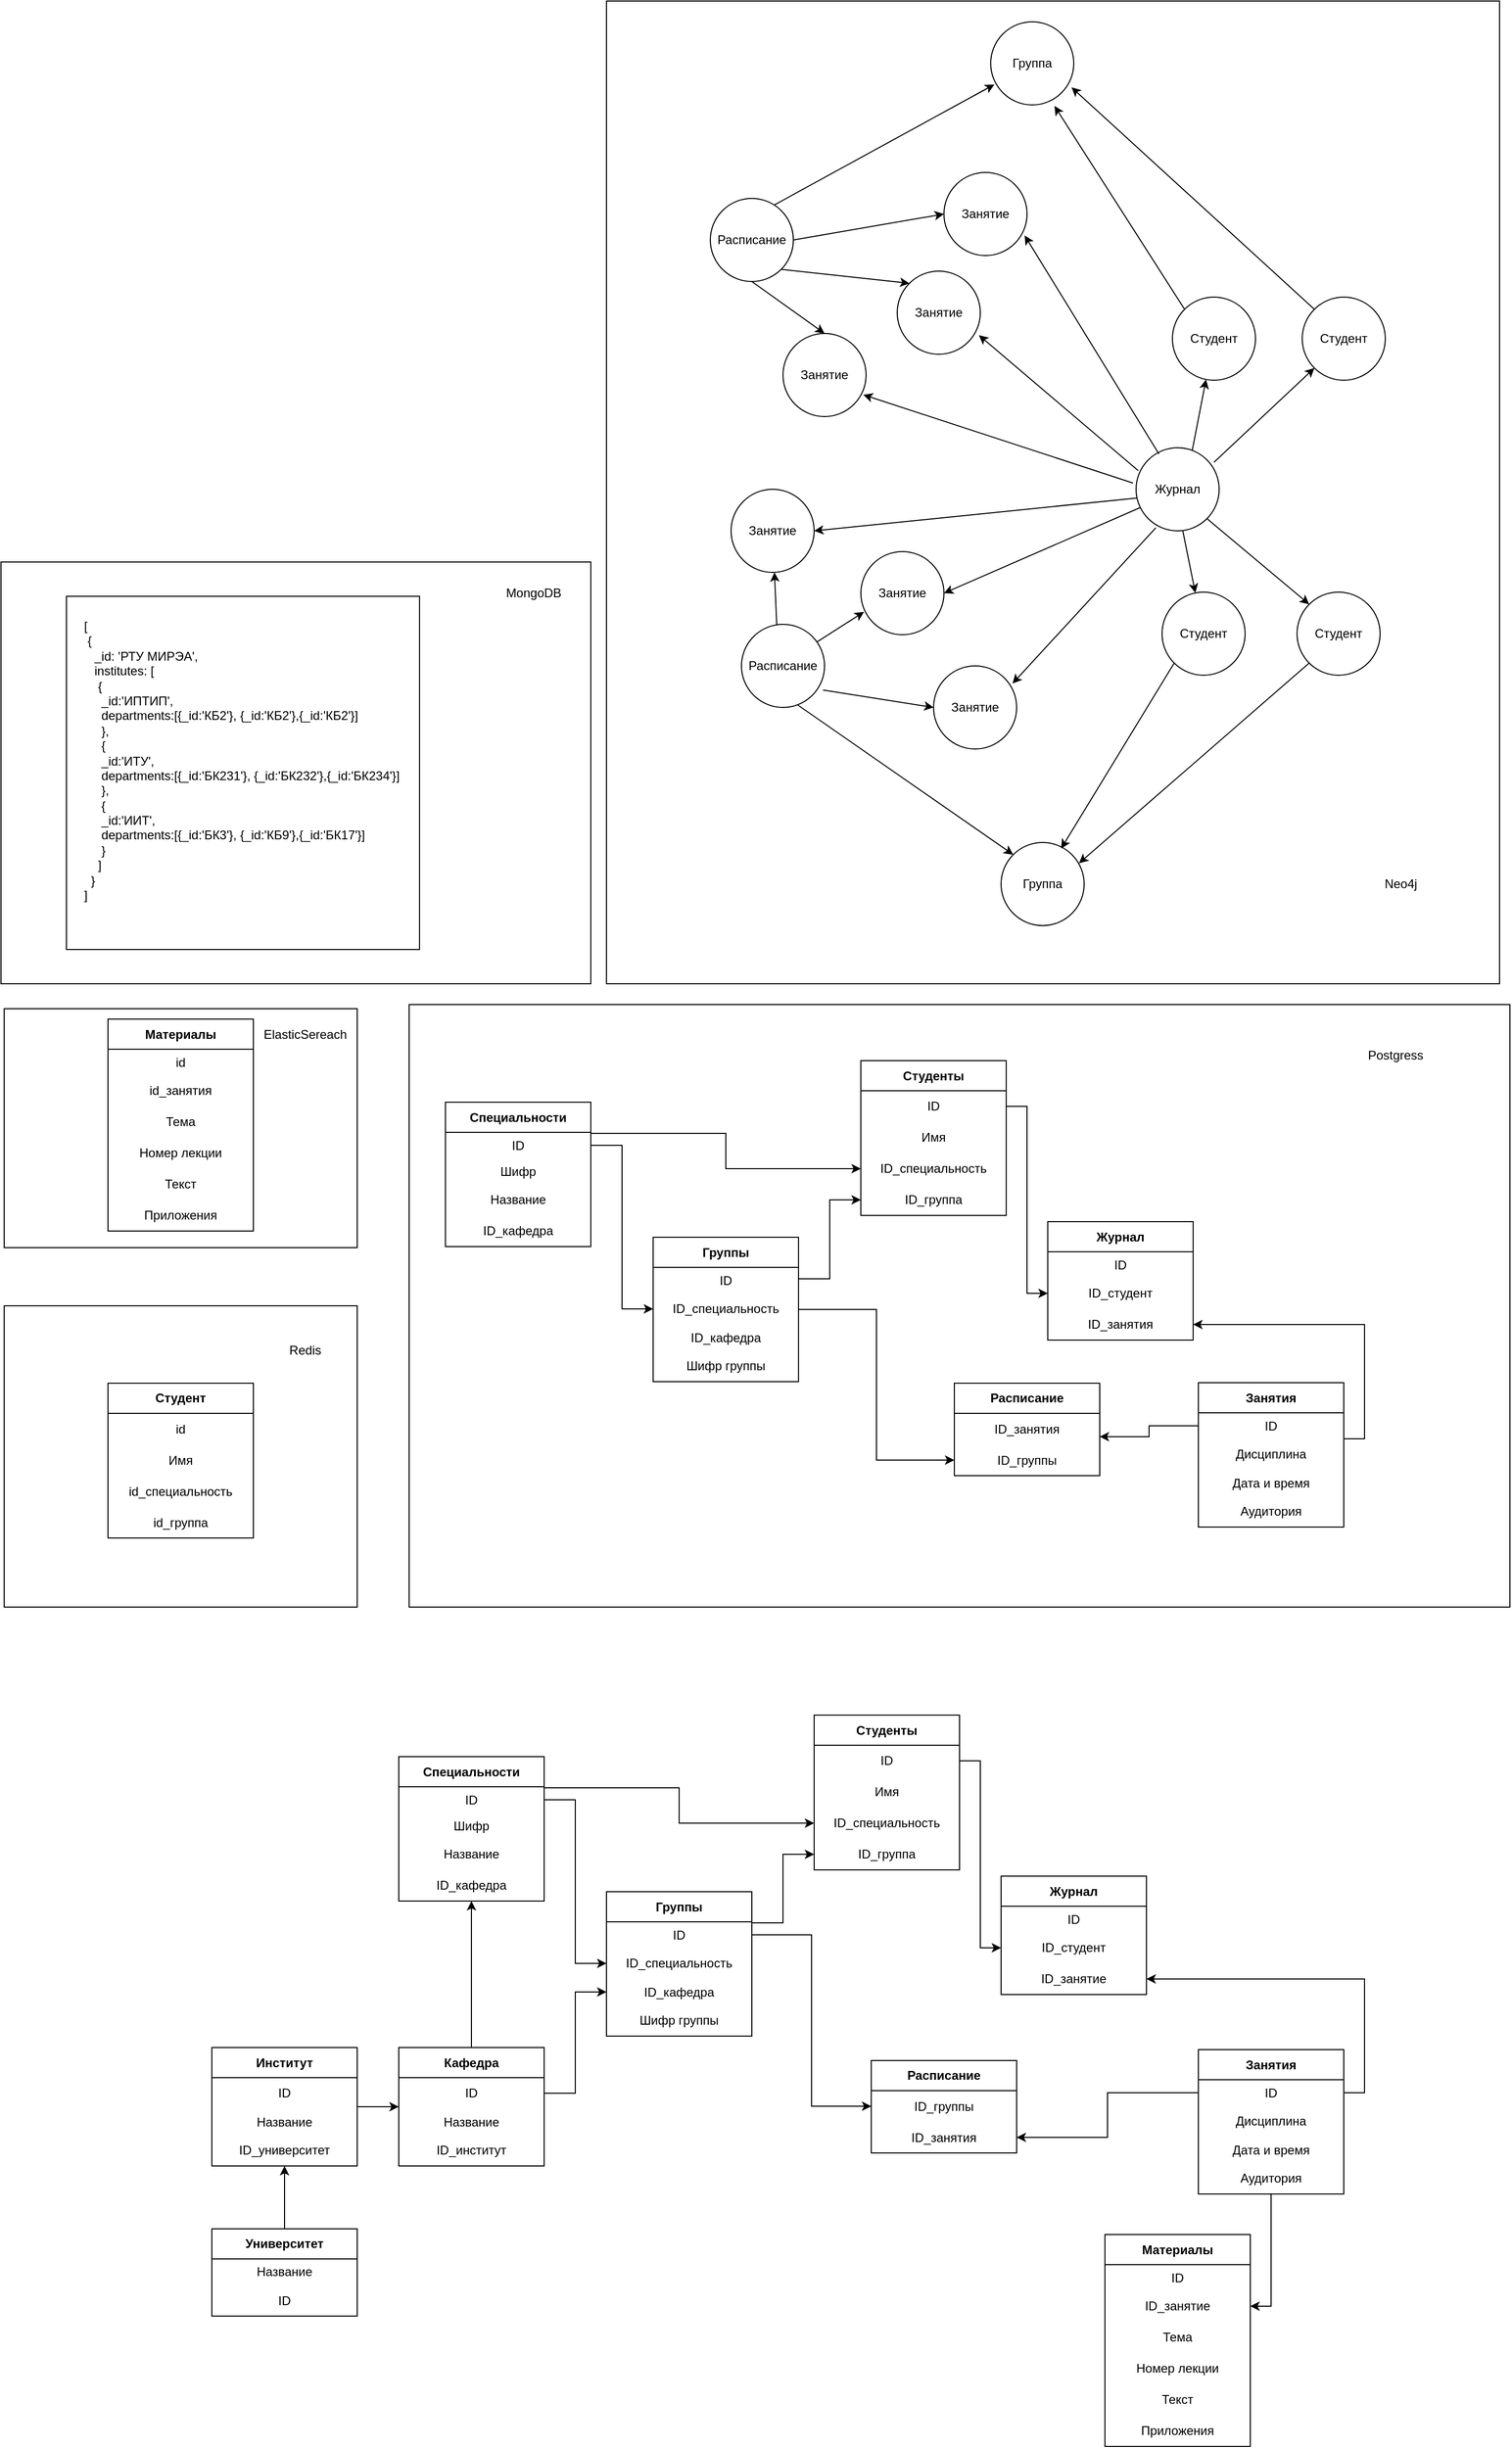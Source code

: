 <mxfile version="23.1.7" type="device">
  <diagram id="C5RBs43oDa-KdzZeNtuy" name="Page-1">
    <mxGraphModel dx="634" dy="2780" grid="1" gridSize="10" guides="1" tooltips="1" connect="1" arrows="1" fold="1" page="0" pageScale="1" pageWidth="827" pageHeight="1169" math="0" shadow="0">
      <root>
        <mxCell id="WIyWlLk6GJQsqaUBKTNV-0" />
        <mxCell id="WIyWlLk6GJQsqaUBKTNV-1" parent="WIyWlLk6GJQsqaUBKTNV-0" />
        <mxCell id="N0lPOKlpMPxewp0pPogF-0" value="Институт" style="swimlane;fontStyle=1;align=center;verticalAlign=middle;childLayout=stackLayout;horizontal=1;startSize=29;horizontalStack=0;resizeParent=1;resizeParentMax=0;resizeLast=0;collapsible=0;marginBottom=0;html=1;whiteSpace=wrap;" parent="WIyWlLk6GJQsqaUBKTNV-1" vertex="1">
          <mxGeometry x="1080" y="160" width="140" height="114" as="geometry" />
        </mxCell>
        <mxCell id="N0lPOKlpMPxewp0pPogF-47" value="ID" style="text;html=1;strokeColor=none;fillColor=none;align=center;verticalAlign=middle;whiteSpace=wrap;rounded=0;" parent="N0lPOKlpMPxewp0pPogF-0" vertex="1">
          <mxGeometry y="29" width="140" height="30" as="geometry" />
        </mxCell>
        <mxCell id="N0lPOKlpMPxewp0pPogF-1" value="Название" style="text;html=1;strokeColor=none;fillColor=none;align=center;verticalAlign=middle;spacingLeft=4;spacingRight=4;overflow=hidden;rotatable=0;points=[[0,0.5],[1,0.5]];portConstraint=eastwest;whiteSpace=wrap;" parent="N0lPOKlpMPxewp0pPogF-0" vertex="1">
          <mxGeometry y="59" width="140" height="25" as="geometry" />
        </mxCell>
        <mxCell id="N0lPOKlpMPxewp0pPogF-49" value="ID_университет" style="text;html=1;strokeColor=none;fillColor=none;align=center;verticalAlign=middle;whiteSpace=wrap;rounded=0;" parent="N0lPOKlpMPxewp0pPogF-0" vertex="1">
          <mxGeometry y="84" width="140" height="30" as="geometry" />
        </mxCell>
        <mxCell id="FIbkeypE_BmWrNzQZ78d-25" style="edgeStyle=orthogonalEdgeStyle;rounded=0;orthogonalLoop=1;jettySize=auto;html=1;entryX=0.5;entryY=1;entryDx=0;entryDy=0;" parent="WIyWlLk6GJQsqaUBKTNV-1" source="N0lPOKlpMPxewp0pPogF-3" target="N0lPOKlpMPxewp0pPogF-49" edge="1">
          <mxGeometry relative="1" as="geometry" />
        </mxCell>
        <mxCell id="N0lPOKlpMPxewp0pPogF-3" value="Университет" style="swimlane;fontStyle=1;align=center;verticalAlign=middle;childLayout=stackLayout;horizontal=1;startSize=29;horizontalStack=0;resizeParent=1;resizeParentMax=0;resizeLast=0;collapsible=0;marginBottom=0;html=1;whiteSpace=wrap;" parent="WIyWlLk6GJQsqaUBKTNV-1" vertex="1">
          <mxGeometry x="1080" y="334.5" width="140" height="84" as="geometry" />
        </mxCell>
        <mxCell id="N0lPOKlpMPxewp0pPogF-4" value="Название" style="text;html=1;strokeColor=none;fillColor=none;align=center;verticalAlign=middle;spacingLeft=4;spacingRight=4;overflow=hidden;rotatable=0;points=[[0,0.5],[1,0.5]];portConstraint=eastwest;whiteSpace=wrap;" parent="N0lPOKlpMPxewp0pPogF-3" vertex="1">
          <mxGeometry y="29" width="140" height="25" as="geometry" />
        </mxCell>
        <mxCell id="N0lPOKlpMPxewp0pPogF-46" value="ID" style="text;html=1;strokeColor=none;fillColor=none;align=center;verticalAlign=middle;whiteSpace=wrap;rounded=0;" parent="N0lPOKlpMPxewp0pPogF-3" vertex="1">
          <mxGeometry y="54" width="140" height="30" as="geometry" />
        </mxCell>
        <mxCell id="FIbkeypE_BmWrNzQZ78d-58" style="edgeStyle=orthogonalEdgeStyle;rounded=0;orthogonalLoop=1;jettySize=auto;html=1;entryX=0.5;entryY=1;entryDx=0;entryDy=0;" parent="WIyWlLk6GJQsqaUBKTNV-1" source="N0lPOKlpMPxewp0pPogF-6" target="FIbkeypE_BmWrNzQZ78d-57" edge="1">
          <mxGeometry relative="1" as="geometry" />
        </mxCell>
        <mxCell id="N0lPOKlpMPxewp0pPogF-6" value="Кафедра" style="swimlane;fontStyle=1;align=center;verticalAlign=middle;childLayout=stackLayout;horizontal=1;startSize=29;horizontalStack=0;resizeParent=1;resizeParentMax=0;resizeLast=0;collapsible=0;marginBottom=0;html=1;whiteSpace=wrap;" parent="WIyWlLk6GJQsqaUBKTNV-1" vertex="1">
          <mxGeometry x="1260" y="160" width="140" height="114" as="geometry" />
        </mxCell>
        <mxCell id="N0lPOKlpMPxewp0pPogF-48" value="ID" style="text;html=1;strokeColor=none;fillColor=none;align=center;verticalAlign=middle;whiteSpace=wrap;rounded=0;" parent="N0lPOKlpMPxewp0pPogF-6" vertex="1">
          <mxGeometry y="29" width="140" height="30" as="geometry" />
        </mxCell>
        <mxCell id="N0lPOKlpMPxewp0pPogF-7" value="Название" style="text;html=1;strokeColor=none;fillColor=none;align=center;verticalAlign=middle;spacingLeft=4;spacingRight=4;overflow=hidden;rotatable=0;points=[[0,0.5],[1,0.5]];portConstraint=eastwest;whiteSpace=wrap;" parent="N0lPOKlpMPxewp0pPogF-6" vertex="1">
          <mxGeometry y="59" width="140" height="25" as="geometry" />
        </mxCell>
        <mxCell id="N0lPOKlpMPxewp0pPogF-30" value="ID_институт" style="text;html=1;strokeColor=none;fillColor=none;align=center;verticalAlign=middle;whiteSpace=wrap;rounded=0;" parent="N0lPOKlpMPxewp0pPogF-6" vertex="1">
          <mxGeometry y="84" width="140" height="30" as="geometry" />
        </mxCell>
        <mxCell id="N0lPOKlpMPxewp0pPogF-9" style="edgeStyle=orthogonalEdgeStyle;rounded=0;orthogonalLoop=1;jettySize=auto;html=1;exitX=1;exitY=0.5;exitDx=0;exitDy=0;entryX=0;entryY=0.5;entryDx=0;entryDy=0;" parent="WIyWlLk6GJQsqaUBKTNV-1" source="N0lPOKlpMPxewp0pPogF-0" target="N0lPOKlpMPxewp0pPogF-6" edge="1">
          <mxGeometry relative="1" as="geometry" />
        </mxCell>
        <mxCell id="N0lPOKlpMPxewp0pPogF-25" value="Материалы" style="swimlane;fontStyle=1;align=center;verticalAlign=middle;childLayout=stackLayout;horizontal=1;startSize=29;horizontalStack=0;resizeParent=1;resizeParentMax=0;resizeLast=0;collapsible=0;marginBottom=0;html=1;whiteSpace=wrap;" parent="WIyWlLk6GJQsqaUBKTNV-1" vertex="1">
          <mxGeometry x="1940" y="340" width="140" height="204" as="geometry" />
        </mxCell>
        <mxCell id="N0lPOKlpMPxewp0pPogF-26" value="ID" style="text;html=1;strokeColor=none;fillColor=none;align=center;verticalAlign=middle;spacingLeft=4;spacingRight=4;overflow=hidden;rotatable=0;points=[[0,0.5],[1,0.5]];portConstraint=eastwest;whiteSpace=wrap;" parent="N0lPOKlpMPxewp0pPogF-25" vertex="1">
          <mxGeometry y="29" width="140" height="25" as="geometry" />
        </mxCell>
        <mxCell id="1KZHBV3POomL54pO-DTI-0" value="ID_занятие" style="text;html=1;align=center;verticalAlign=middle;whiteSpace=wrap;rounded=0;" parent="N0lPOKlpMPxewp0pPogF-25" vertex="1">
          <mxGeometry y="54" width="140" height="30" as="geometry" />
        </mxCell>
        <mxCell id="_mIZPvosK25QvlJeRg19-10" value="Тема" style="text;html=1;strokeColor=none;fillColor=none;align=center;verticalAlign=middle;whiteSpace=wrap;rounded=0;" parent="N0lPOKlpMPxewp0pPogF-25" vertex="1">
          <mxGeometry y="84" width="140" height="30" as="geometry" />
        </mxCell>
        <mxCell id="_mIZPvosK25QvlJeRg19-0" value="Номер лекции" style="text;html=1;strokeColor=none;fillColor=none;align=center;verticalAlign=middle;whiteSpace=wrap;rounded=0;" parent="N0lPOKlpMPxewp0pPogF-25" vertex="1">
          <mxGeometry y="114" width="140" height="30" as="geometry" />
        </mxCell>
        <mxCell id="N0lPOKlpMPxewp0pPogF-41" value="Текст" style="text;html=1;strokeColor=none;fillColor=none;align=center;verticalAlign=middle;whiteSpace=wrap;rounded=0;" parent="N0lPOKlpMPxewp0pPogF-25" vertex="1">
          <mxGeometry y="144" width="140" height="30" as="geometry" />
        </mxCell>
        <mxCell id="_mIZPvosK25QvlJeRg19-3" value="Приложения" style="text;html=1;strokeColor=none;fillColor=none;align=center;verticalAlign=middle;whiteSpace=wrap;rounded=0;" parent="N0lPOKlpMPxewp0pPogF-25" vertex="1">
          <mxGeometry y="174" width="140" height="30" as="geometry" />
        </mxCell>
        <mxCell id="N0lPOKlpMPxewp0pPogF-32" value="Студенты" style="swimlane;fontStyle=1;align=center;verticalAlign=middle;childLayout=stackLayout;horizontal=1;startSize=29;horizontalStack=0;resizeParent=1;resizeParentMax=0;resizeLast=0;collapsible=0;marginBottom=0;html=1;whiteSpace=wrap;" parent="WIyWlLk6GJQsqaUBKTNV-1" vertex="1">
          <mxGeometry x="1660" y="-160" width="140" height="149" as="geometry" />
        </mxCell>
        <mxCell id="N0lPOKlpMPxewp0pPogF-50" value="ID" style="text;html=1;strokeColor=none;fillColor=none;align=center;verticalAlign=middle;whiteSpace=wrap;rounded=0;" parent="N0lPOKlpMPxewp0pPogF-32" vertex="1">
          <mxGeometry y="29" width="140" height="30" as="geometry" />
        </mxCell>
        <mxCell id="N0lPOKlpMPxewp0pPogF-35" value="Имя" style="text;html=1;strokeColor=none;fillColor=none;align=center;verticalAlign=middle;whiteSpace=wrap;rounded=0;" parent="N0lPOKlpMPxewp0pPogF-32" vertex="1">
          <mxGeometry y="59" width="140" height="30" as="geometry" />
        </mxCell>
        <mxCell id="N0lPOKlpMPxewp0pPogF-36" value="ID_специальность" style="text;html=1;strokeColor=none;fillColor=none;align=center;verticalAlign=middle;whiteSpace=wrap;rounded=0;" parent="N0lPOKlpMPxewp0pPogF-32" vertex="1">
          <mxGeometry y="89" width="140" height="30" as="geometry" />
        </mxCell>
        <mxCell id="N0lPOKlpMPxewp0pPogF-37" value="ID_группа" style="text;html=1;strokeColor=none;fillColor=none;align=center;verticalAlign=middle;whiteSpace=wrap;rounded=0;" parent="N0lPOKlpMPxewp0pPogF-32" vertex="1">
          <mxGeometry y="119" width="140" height="30" as="geometry" />
        </mxCell>
        <mxCell id="N0lPOKlpMPxewp0pPogF-55" value="Группы" style="swimlane;fontStyle=1;align=center;verticalAlign=middle;childLayout=stackLayout;horizontal=1;startSize=29;horizontalStack=0;resizeParent=1;resizeParentMax=0;resizeLast=0;collapsible=0;marginBottom=0;html=1;whiteSpace=wrap;" parent="WIyWlLk6GJQsqaUBKTNV-1" vertex="1">
          <mxGeometry x="1460" y="10" width="140" height="139" as="geometry" />
        </mxCell>
        <mxCell id="N0lPOKlpMPxewp0pPogF-56" value="ID" style="text;html=1;strokeColor=none;fillColor=none;align=center;verticalAlign=middle;spacingLeft=4;spacingRight=4;overflow=hidden;rotatable=0;points=[[0,0.5],[1,0.5]];portConstraint=eastwest;whiteSpace=wrap;" parent="N0lPOKlpMPxewp0pPogF-55" vertex="1">
          <mxGeometry y="29" width="140" height="25" as="geometry" />
        </mxCell>
        <mxCell id="_mIZPvosK25QvlJeRg19-15" value="ID_специальность" style="text;html=1;strokeColor=none;fillColor=none;align=center;verticalAlign=middle;whiteSpace=wrap;rounded=0;" parent="N0lPOKlpMPxewp0pPogF-55" vertex="1">
          <mxGeometry y="54" width="140" height="30" as="geometry" />
        </mxCell>
        <mxCell id="N0lPOKlpMPxewp0pPogF-57" value="ID_кафедра" style="text;html=1;strokeColor=none;fillColor=none;align=center;verticalAlign=middle;spacingLeft=4;spacingRight=4;overflow=hidden;rotatable=0;points=[[0,0.5],[1,0.5]];portConstraint=eastwest;whiteSpace=wrap;" parent="N0lPOKlpMPxewp0pPogF-55" vertex="1">
          <mxGeometry y="84" width="140" height="25" as="geometry" />
        </mxCell>
        <mxCell id="FIbkeypE_BmWrNzQZ78d-55" value="Шифр группы" style="text;html=1;align=center;verticalAlign=middle;whiteSpace=wrap;rounded=0;" parent="N0lPOKlpMPxewp0pPogF-55" vertex="1">
          <mxGeometry y="109" width="140" height="30" as="geometry" />
        </mxCell>
        <mxCell id="lA8URF2ROhY4vFRgYnwz-2" style="edgeStyle=orthogonalEdgeStyle;rounded=0;orthogonalLoop=1;jettySize=auto;html=1;entryX=1;entryY=0.5;entryDx=0;entryDy=0;" parent="WIyWlLk6GJQsqaUBKTNV-1" source="gTI0Y-5gW6q8W0T5tZpp-4" target="1KZHBV3POomL54pO-DTI-0" edge="1">
          <mxGeometry relative="1" as="geometry" />
        </mxCell>
        <mxCell id="gTI0Y-5gW6q8W0T5tZpp-4" value="Занятия" style="swimlane;fontStyle=1;align=center;verticalAlign=middle;childLayout=stackLayout;horizontal=1;startSize=29;horizontalStack=0;resizeParent=1;resizeParentMax=0;resizeLast=0;collapsible=0;marginBottom=0;html=1;whiteSpace=wrap;" parent="WIyWlLk6GJQsqaUBKTNV-1" vertex="1">
          <mxGeometry x="2030" y="162" width="140" height="139" as="geometry" />
        </mxCell>
        <mxCell id="gTI0Y-5gW6q8W0T5tZpp-5" value="ID" style="text;html=1;strokeColor=none;fillColor=none;align=center;verticalAlign=middle;spacingLeft=4;spacingRight=4;overflow=hidden;rotatable=0;points=[[0,0.5],[1,0.5]];portConstraint=eastwest;whiteSpace=wrap;" parent="gTI0Y-5gW6q8W0T5tZpp-4" vertex="1">
          <mxGeometry y="29" width="140" height="25" as="geometry" />
        </mxCell>
        <mxCell id="gTI0Y-5gW6q8W0T5tZpp-7" value="Дисциплина" style="text;html=1;strokeColor=none;fillColor=none;align=center;verticalAlign=middle;whiteSpace=wrap;rounded=0;" parent="gTI0Y-5gW6q8W0T5tZpp-4" vertex="1">
          <mxGeometry y="54" width="140" height="30" as="geometry" />
        </mxCell>
        <mxCell id="gTI0Y-5gW6q8W0T5tZpp-6" value="Дата и время" style="text;html=1;strokeColor=none;fillColor=none;align=center;verticalAlign=middle;spacingLeft=4;spacingRight=4;overflow=hidden;rotatable=0;points=[[0,0.5],[1,0.5]];portConstraint=eastwest;whiteSpace=wrap;" parent="gTI0Y-5gW6q8W0T5tZpp-4" vertex="1">
          <mxGeometry y="84" width="140" height="25" as="geometry" />
        </mxCell>
        <mxCell id="syLeM51H6XnJpBreeTkM-0" value="Аудитория" style="text;html=1;align=center;verticalAlign=middle;whiteSpace=wrap;rounded=0;" vertex="1" parent="gTI0Y-5gW6q8W0T5tZpp-4">
          <mxGeometry y="109" width="140" height="30" as="geometry" />
        </mxCell>
        <mxCell id="_mIZPvosK25QvlJeRg19-7" value="Специальности" style="swimlane;fontStyle=1;align=center;verticalAlign=middle;childLayout=stackLayout;horizontal=1;startSize=29;horizontalStack=0;resizeParent=1;resizeParentMax=0;resizeLast=0;collapsible=0;marginBottom=0;html=1;whiteSpace=wrap;" parent="WIyWlLk6GJQsqaUBKTNV-1" vertex="1">
          <mxGeometry x="1260" y="-120" width="140" height="139" as="geometry" />
        </mxCell>
        <mxCell id="_mIZPvosK25QvlJeRg19-8" value="ID" style="text;html=1;strokeColor=none;fillColor=none;align=center;verticalAlign=middle;spacingLeft=4;spacingRight=4;overflow=hidden;rotatable=0;points=[[0,0.5],[1,0.5]];portConstraint=eastwest;whiteSpace=wrap;" parent="_mIZPvosK25QvlJeRg19-7" vertex="1">
          <mxGeometry y="29" width="140" height="25" as="geometry" />
        </mxCell>
        <mxCell id="_mIZPvosK25QvlJeRg19-9" value="Шифр" style="text;html=1;strokeColor=none;fillColor=none;align=center;verticalAlign=middle;spacingLeft=4;spacingRight=4;overflow=hidden;rotatable=0;points=[[0,0.5],[1,0.5]];portConstraint=eastwest;whiteSpace=wrap;" parent="_mIZPvosK25QvlJeRg19-7" vertex="1">
          <mxGeometry y="54" width="140" height="25" as="geometry" />
        </mxCell>
        <mxCell id="_mIZPvosK25QvlJeRg19-14" value="Название" style="text;html=1;strokeColor=none;fillColor=none;align=center;verticalAlign=middle;whiteSpace=wrap;rounded=0;" parent="_mIZPvosK25QvlJeRg19-7" vertex="1">
          <mxGeometry y="79" width="140" height="30" as="geometry" />
        </mxCell>
        <mxCell id="FIbkeypE_BmWrNzQZ78d-57" value="ID_кафедра" style="text;html=1;align=center;verticalAlign=middle;whiteSpace=wrap;rounded=0;" parent="_mIZPvosK25QvlJeRg19-7" vertex="1">
          <mxGeometry y="109" width="140" height="30" as="geometry" />
        </mxCell>
        <mxCell id="sZsIi0Mb-wE8f7r-bPMJ-12" value="" style="rounded=0;whiteSpace=wrap;html=1;" parent="WIyWlLk6GJQsqaUBKTNV-1" vertex="1">
          <mxGeometry x="880" y="-554" width="340" height="290" as="geometry" />
        </mxCell>
        <mxCell id="sZsIi0Mb-wE8f7r-bPMJ-13" value="Redis" style="text;html=1;strokeColor=none;fillColor=none;align=center;verticalAlign=middle;whiteSpace=wrap;rounded=0;" parent="WIyWlLk6GJQsqaUBKTNV-1" vertex="1">
          <mxGeometry x="1140" y="-526" width="60" height="30" as="geometry" />
        </mxCell>
        <mxCell id="sZsIi0Mb-wE8f7r-bPMJ-14" value="" style="rounded=0;whiteSpace=wrap;html=1;" parent="WIyWlLk6GJQsqaUBKTNV-1" vertex="1">
          <mxGeometry x="1270" y="-844" width="1060" height="580" as="geometry" />
        </mxCell>
        <mxCell id="sZsIi0Mb-wE8f7r-bPMJ-15" value="" style="rounded=0;whiteSpace=wrap;html=1;" parent="WIyWlLk6GJQsqaUBKTNV-1" vertex="1">
          <mxGeometry x="880" y="-840" width="340" height="230" as="geometry" />
        </mxCell>
        <mxCell id="sZsIi0Mb-wE8f7r-bPMJ-16" value="ElasticSereach" style="text;html=1;strokeColor=none;fillColor=none;align=center;verticalAlign=middle;whiteSpace=wrap;rounded=0;" parent="WIyWlLk6GJQsqaUBKTNV-1" vertex="1">
          <mxGeometry x="1140" y="-830" width="60" height="30" as="geometry" />
        </mxCell>
        <mxCell id="sZsIi0Mb-wE8f7r-bPMJ-17" value="" style="rounded=0;whiteSpace=wrap;html=1;" parent="WIyWlLk6GJQsqaUBKTNV-1" vertex="1">
          <mxGeometry x="1460" y="-1810" width="860" height="946" as="geometry" />
        </mxCell>
        <mxCell id="sZsIi0Mb-wE8f7r-bPMJ-18" value="" style="rounded=0;whiteSpace=wrap;html=1;" parent="WIyWlLk6GJQsqaUBKTNV-1" vertex="1">
          <mxGeometry x="876.95" y="-1270" width="568" height="406" as="geometry" />
        </mxCell>
        <mxCell id="sZsIi0Mb-wE8f7r-bPMJ-19" value="MongoDB" style="text;html=1;strokeColor=none;fillColor=none;align=center;verticalAlign=middle;whiteSpace=wrap;rounded=0;" parent="WIyWlLk6GJQsqaUBKTNV-1" vertex="1">
          <mxGeometry x="1360" y="-1255" width="60" height="30" as="geometry" />
        </mxCell>
        <mxCell id="sZsIi0Mb-wE8f7r-bPMJ-23" value="Postgress" style="text;html=1;strokeColor=none;fillColor=none;align=center;verticalAlign=middle;whiteSpace=wrap;rounded=0;" parent="WIyWlLk6GJQsqaUBKTNV-1" vertex="1">
          <mxGeometry x="2190" y="-810" width="60" height="30" as="geometry" />
        </mxCell>
        <mxCell id="sZsIi0Mb-wE8f7r-bPMJ-24" value="Neo4j" style="text;html=1;strokeColor=none;fillColor=none;align=center;verticalAlign=middle;whiteSpace=wrap;rounded=0;" parent="WIyWlLk6GJQsqaUBKTNV-1" vertex="1">
          <mxGeometry x="2195" y="-975" width="60" height="30" as="geometry" />
        </mxCell>
        <mxCell id="FIbkeypE_BmWrNzQZ78d-20" style="edgeStyle=orthogonalEdgeStyle;rounded=0;orthogonalLoop=1;jettySize=auto;html=1;entryX=1;entryY=0.5;entryDx=0;entryDy=0;" parent="WIyWlLk6GJQsqaUBKTNV-1" source="gTI0Y-5gW6q8W0T5tZpp-5" target="lA8URF2ROhY4vFRgYnwz-11" edge="1">
          <mxGeometry relative="1" as="geometry">
            <mxPoint x="1980" y="243.5" as="targetPoint" />
          </mxGeometry>
        </mxCell>
        <mxCell id="FIbkeypE_BmWrNzQZ78d-21" style="edgeStyle=orthogonalEdgeStyle;rounded=0;orthogonalLoop=1;jettySize=auto;html=1;entryX=0;entryY=0.5;entryDx=0;entryDy=0;" parent="WIyWlLk6GJQsqaUBKTNV-1" source="N0lPOKlpMPxewp0pPogF-56" target="lA8URF2ROhY4vFRgYnwz-10" edge="1">
          <mxGeometry relative="1" as="geometry">
            <mxPoint x="1660" y="236" as="targetPoint" />
          </mxGeometry>
        </mxCell>
        <mxCell id="FIbkeypE_BmWrNzQZ78d-22" style="edgeStyle=orthogonalEdgeStyle;rounded=0;orthogonalLoop=1;jettySize=auto;html=1;entryX=0;entryY=0.5;entryDx=0;entryDy=0;" parent="WIyWlLk6GJQsqaUBKTNV-1" source="_mIZPvosK25QvlJeRg19-8" target="_mIZPvosK25QvlJeRg19-15" edge="1">
          <mxGeometry relative="1" as="geometry" />
        </mxCell>
        <mxCell id="FIbkeypE_BmWrNzQZ78d-35" style="edgeStyle=orthogonalEdgeStyle;rounded=0;orthogonalLoop=1;jettySize=auto;html=1;entryX=0;entryY=0.5;entryDx=0;entryDy=0;" parent="WIyWlLk6GJQsqaUBKTNV-1" source="N0lPOKlpMPxewp0pPogF-48" target="N0lPOKlpMPxewp0pPogF-57" edge="1">
          <mxGeometry relative="1" as="geometry">
            <Array as="points">
              <mxPoint x="1430" y="204" />
              <mxPoint x="1430" y="106" />
            </Array>
          </mxGeometry>
        </mxCell>
        <mxCell id="FIbkeypE_BmWrNzQZ78d-41" style="edgeStyle=orthogonalEdgeStyle;rounded=0;orthogonalLoop=1;jettySize=auto;html=1;entryX=0;entryY=0.5;entryDx=0;entryDy=0;" parent="WIyWlLk6GJQsqaUBKTNV-1" source="N0lPOKlpMPxewp0pPogF-56" target="N0lPOKlpMPxewp0pPogF-37" edge="1">
          <mxGeometry relative="1" as="geometry">
            <Array as="points">
              <mxPoint x="1630" y="40" />
              <mxPoint x="1630" y="-26" />
            </Array>
          </mxGeometry>
        </mxCell>
        <mxCell id="FIbkeypE_BmWrNzQZ78d-43" value="Журнал" style="swimlane;fontStyle=1;align=center;verticalAlign=middle;childLayout=stackLayout;horizontal=1;startSize=29;horizontalStack=0;resizeParent=1;resizeParentMax=0;resizeLast=0;collapsible=0;marginBottom=0;html=1;whiteSpace=wrap;" parent="WIyWlLk6GJQsqaUBKTNV-1" vertex="1">
          <mxGeometry x="1840" y="-5" width="140" height="114" as="geometry" />
        </mxCell>
        <mxCell id="FIbkeypE_BmWrNzQZ78d-44" value="ID" style="text;html=1;strokeColor=none;fillColor=none;align=center;verticalAlign=middle;spacingLeft=4;spacingRight=4;overflow=hidden;rotatable=0;points=[[0,0.5],[1,0.5]];portConstraint=eastwest;whiteSpace=wrap;" parent="FIbkeypE_BmWrNzQZ78d-43" vertex="1">
          <mxGeometry y="29" width="140" height="25" as="geometry" />
        </mxCell>
        <mxCell id="FIbkeypE_BmWrNzQZ78d-46" value="ID_студент" style="text;html=1;strokeColor=none;fillColor=none;align=center;verticalAlign=middle;whiteSpace=wrap;rounded=0;" parent="FIbkeypE_BmWrNzQZ78d-43" vertex="1">
          <mxGeometry y="54" width="140" height="30" as="geometry" />
        </mxCell>
        <mxCell id="FIbkeypE_BmWrNzQZ78d-47" value="ID_занятие" style="text;html=1;align=center;verticalAlign=middle;whiteSpace=wrap;rounded=0;" parent="FIbkeypE_BmWrNzQZ78d-43" vertex="1">
          <mxGeometry y="84" width="140" height="30" as="geometry" />
        </mxCell>
        <mxCell id="FIbkeypE_BmWrNzQZ78d-48" style="edgeStyle=orthogonalEdgeStyle;rounded=0;orthogonalLoop=1;jettySize=auto;html=1;entryX=1;entryY=0.5;entryDx=0;entryDy=0;" parent="WIyWlLk6GJQsqaUBKTNV-1" source="gTI0Y-5gW6q8W0T5tZpp-5" target="FIbkeypE_BmWrNzQZ78d-47" edge="1">
          <mxGeometry relative="1" as="geometry">
            <Array as="points">
              <mxPoint x="2190" y="204" />
              <mxPoint x="2190" y="94" />
            </Array>
          </mxGeometry>
        </mxCell>
        <mxCell id="FIbkeypE_BmWrNzQZ78d-50" style="edgeStyle=orthogonalEdgeStyle;rounded=0;orthogonalLoop=1;jettySize=auto;html=1;entryX=0;entryY=0.5;entryDx=0;entryDy=0;" parent="WIyWlLk6GJQsqaUBKTNV-1" source="N0lPOKlpMPxewp0pPogF-50" target="FIbkeypE_BmWrNzQZ78d-46" edge="1">
          <mxGeometry relative="1" as="geometry" />
        </mxCell>
        <mxCell id="FIbkeypE_BmWrNzQZ78d-56" style="edgeStyle=orthogonalEdgeStyle;rounded=0;orthogonalLoop=1;jettySize=auto;html=1;" parent="WIyWlLk6GJQsqaUBKTNV-1" source="_mIZPvosK25QvlJeRg19-8" target="N0lPOKlpMPxewp0pPogF-36" edge="1">
          <mxGeometry relative="1" as="geometry">
            <Array as="points">
              <mxPoint x="1530" y="-90" />
              <mxPoint x="1530" y="-56" />
            </Array>
          </mxGeometry>
        </mxCell>
        <mxCell id="b8-rKqIpNwixIN8DyFi--2" value="" style="ellipse;whiteSpace=wrap;html=1;aspect=fixed;" parent="WIyWlLk6GJQsqaUBKTNV-1" vertex="1">
          <mxGeometry x="2130" y="-1525" width="80" height="80" as="geometry" />
        </mxCell>
        <mxCell id="b8-rKqIpNwixIN8DyFi--3" value="Студент" style="text;html=1;align=center;verticalAlign=middle;whiteSpace=wrap;rounded=0;" parent="WIyWlLk6GJQsqaUBKTNV-1" vertex="1">
          <mxGeometry x="2140" y="-1500" width="60" height="30" as="geometry" />
        </mxCell>
        <mxCell id="b8-rKqIpNwixIN8DyFi--47" style="rounded=0;orthogonalLoop=1;jettySize=auto;html=1;exitX=0;exitY=0.75;exitDx=0;exitDy=0;entryX=1;entryY=0.5;entryDx=0;entryDy=0;" parent="WIyWlLk6GJQsqaUBKTNV-1" source="b8-rKqIpNwixIN8DyFi--10" target="b8-rKqIpNwixIN8DyFi--38" edge="1">
          <mxGeometry relative="1" as="geometry" />
        </mxCell>
        <mxCell id="b8-rKqIpNwixIN8DyFi--48" style="rounded=0;orthogonalLoop=1;jettySize=auto;html=1;exitX=0;exitY=1;exitDx=0;exitDy=0;entryX=1;entryY=0.5;entryDx=0;entryDy=0;" parent="WIyWlLk6GJQsqaUBKTNV-1" source="b8-rKqIpNwixIN8DyFi--10" target="b8-rKqIpNwixIN8DyFi--42" edge="1">
          <mxGeometry relative="1" as="geometry" />
        </mxCell>
        <mxCell id="b8-rKqIpNwixIN8DyFi--49" style="rounded=0;orthogonalLoop=1;jettySize=auto;html=1;exitX=0.238;exitY=0.963;exitDx=0;exitDy=0;entryX=0.95;entryY=0.213;entryDx=0;entryDy=0;exitPerimeter=0;entryPerimeter=0;" parent="WIyWlLk6GJQsqaUBKTNV-1" source="b8-rKqIpNwixIN8DyFi--9" target="b8-rKqIpNwixIN8DyFi--40" edge="1">
          <mxGeometry relative="1" as="geometry" />
        </mxCell>
        <mxCell id="b8-rKqIpNwixIN8DyFi--60" style="rounded=0;orthogonalLoop=1;jettySize=auto;html=1;exitX=0.675;exitY=0.038;exitDx=0;exitDy=0;exitPerimeter=0;" parent="WIyWlLk6GJQsqaUBKTNV-1" source="b8-rKqIpNwixIN8DyFi--9" target="b8-rKqIpNwixIN8DyFi--50" edge="1">
          <mxGeometry relative="1" as="geometry" />
        </mxCell>
        <mxCell id="b8-rKqIpNwixIN8DyFi--61" style="rounded=0;orthogonalLoop=1;jettySize=auto;html=1;exitX=0.938;exitY=0.175;exitDx=0;exitDy=0;entryX=0;entryY=1;entryDx=0;entryDy=0;exitPerimeter=0;" parent="WIyWlLk6GJQsqaUBKTNV-1" source="b8-rKqIpNwixIN8DyFi--9" target="b8-rKqIpNwixIN8DyFi--2" edge="1">
          <mxGeometry relative="1" as="geometry" />
        </mxCell>
        <mxCell id="b8-rKqIpNwixIN8DyFi--62" style="rounded=0;orthogonalLoop=1;jettySize=auto;html=1;exitX=1;exitY=1;exitDx=0;exitDy=0;entryX=0;entryY=0;entryDx=0;entryDy=0;" parent="WIyWlLk6GJQsqaUBKTNV-1" source="b8-rKqIpNwixIN8DyFi--9" target="b8-rKqIpNwixIN8DyFi--54" edge="1">
          <mxGeometry relative="1" as="geometry" />
        </mxCell>
        <mxCell id="b8-rKqIpNwixIN8DyFi--63" style="rounded=0;orthogonalLoop=1;jettySize=auto;html=1;" parent="WIyWlLk6GJQsqaUBKTNV-1" target="b8-rKqIpNwixIN8DyFi--52" edge="1">
          <mxGeometry relative="1" as="geometry">
            <mxPoint x="2015" y="-1300" as="sourcePoint" />
          </mxGeometry>
        </mxCell>
        <mxCell id="b8-rKqIpNwixIN8DyFi--9" value="" style="ellipse;whiteSpace=wrap;html=1;aspect=fixed;" parent="WIyWlLk6GJQsqaUBKTNV-1" vertex="1">
          <mxGeometry x="1970" y="-1380" width="80" height="80" as="geometry" />
        </mxCell>
        <mxCell id="b8-rKqIpNwixIN8DyFi--10" value="Журнал" style="text;html=1;align=center;verticalAlign=middle;whiteSpace=wrap;rounded=0;" parent="WIyWlLk6GJQsqaUBKTNV-1" vertex="1">
          <mxGeometry x="1980" y="-1355" width="60" height="30" as="geometry" />
        </mxCell>
        <mxCell id="b8-rKqIpNwixIN8DyFi--16" value="" style="ellipse;whiteSpace=wrap;html=1;aspect=fixed;" parent="WIyWlLk6GJQsqaUBKTNV-1" vertex="1">
          <mxGeometry x="1830" y="-1790" width="80" height="80" as="geometry" />
        </mxCell>
        <mxCell id="b8-rKqIpNwixIN8DyFi--17" value="Группа" style="text;html=1;align=center;verticalAlign=middle;whiteSpace=wrap;rounded=0;" parent="WIyWlLk6GJQsqaUBKTNV-1" vertex="1">
          <mxGeometry x="1840" y="-1765" width="60" height="30" as="geometry" />
        </mxCell>
        <mxCell id="b8-rKqIpNwixIN8DyFi--20" style="rounded=0;orthogonalLoop=1;jettySize=auto;html=1;exitX=0;exitY=0.5;exitDx=0;exitDy=0;entryX=0.045;entryY=0.754;entryDx=0;entryDy=0;entryPerimeter=0;" parent="WIyWlLk6GJQsqaUBKTNV-1" source="b8-rKqIpNwixIN8DyFi--18" target="b8-rKqIpNwixIN8DyFi--16" edge="1">
          <mxGeometry relative="1" as="geometry" />
        </mxCell>
        <mxCell id="b8-rKqIpNwixIN8DyFi--25" style="rounded=0;orthogonalLoop=1;jettySize=auto;html=1;exitX=1;exitY=0.5;exitDx=0;exitDy=0;entryX=0;entryY=0.5;entryDx=0;entryDy=0;" parent="WIyWlLk6GJQsqaUBKTNV-1" source="b8-rKqIpNwixIN8DyFi--18" target="b8-rKqIpNwixIN8DyFi--21" edge="1">
          <mxGeometry relative="1" as="geometry" />
        </mxCell>
        <mxCell id="b8-rKqIpNwixIN8DyFi--26" style="rounded=0;orthogonalLoop=1;jettySize=auto;html=1;exitX=0.5;exitY=1;exitDx=0;exitDy=0;entryX=0.5;entryY=0;entryDx=0;entryDy=0;" parent="WIyWlLk6GJQsqaUBKTNV-1" source="b8-rKqIpNwixIN8DyFi--18" target="b8-rKqIpNwixIN8DyFi--23" edge="1">
          <mxGeometry relative="1" as="geometry" />
        </mxCell>
        <mxCell id="b8-rKqIpNwixIN8DyFi--29" style="rounded=0;orthogonalLoop=1;jettySize=auto;html=1;exitX=1;exitY=1;exitDx=0;exitDy=0;entryX=0;entryY=0;entryDx=0;entryDy=0;" parent="WIyWlLk6GJQsqaUBKTNV-1" source="b8-rKqIpNwixIN8DyFi--18" target="b8-rKqIpNwixIN8DyFi--27" edge="1">
          <mxGeometry relative="1" as="geometry" />
        </mxCell>
        <mxCell id="b8-rKqIpNwixIN8DyFi--18" value="" style="ellipse;whiteSpace=wrap;html=1;aspect=fixed;" parent="WIyWlLk6GJQsqaUBKTNV-1" vertex="1">
          <mxGeometry x="1560" y="-1620" width="80" height="80" as="geometry" />
        </mxCell>
        <mxCell id="b8-rKqIpNwixIN8DyFi--19" value="Расписание" style="text;html=1;align=center;verticalAlign=middle;whiteSpace=wrap;rounded=0;" parent="WIyWlLk6GJQsqaUBKTNV-1" vertex="1">
          <mxGeometry x="1570" y="-1595" width="60" height="30" as="geometry" />
        </mxCell>
        <mxCell id="b8-rKqIpNwixIN8DyFi--21" value="" style="ellipse;whiteSpace=wrap;html=1;aspect=fixed;" parent="WIyWlLk6GJQsqaUBKTNV-1" vertex="1">
          <mxGeometry x="1785" y="-1645" width="80" height="80" as="geometry" />
        </mxCell>
        <mxCell id="b8-rKqIpNwixIN8DyFi--22" value="Занятие" style="text;html=1;align=center;verticalAlign=middle;whiteSpace=wrap;rounded=0;" parent="WIyWlLk6GJQsqaUBKTNV-1" vertex="1">
          <mxGeometry x="1795" y="-1620" width="60" height="30" as="geometry" />
        </mxCell>
        <mxCell id="b8-rKqIpNwixIN8DyFi--23" value="" style="ellipse;whiteSpace=wrap;html=1;aspect=fixed;" parent="WIyWlLk6GJQsqaUBKTNV-1" vertex="1">
          <mxGeometry x="1630" y="-1490" width="80" height="80" as="geometry" />
        </mxCell>
        <mxCell id="b8-rKqIpNwixIN8DyFi--24" value="Занятие" style="text;html=1;align=center;verticalAlign=middle;whiteSpace=wrap;rounded=0;" parent="WIyWlLk6GJQsqaUBKTNV-1" vertex="1">
          <mxGeometry x="1640" y="-1465" width="60" height="30" as="geometry" />
        </mxCell>
        <mxCell id="b8-rKqIpNwixIN8DyFi--27" value="" style="ellipse;whiteSpace=wrap;html=1;aspect=fixed;" parent="WIyWlLk6GJQsqaUBKTNV-1" vertex="1">
          <mxGeometry x="1740" y="-1550" width="80" height="80" as="geometry" />
        </mxCell>
        <mxCell id="b8-rKqIpNwixIN8DyFi--28" value="Занятие" style="text;html=1;align=center;verticalAlign=middle;whiteSpace=wrap;rounded=0;" parent="WIyWlLk6GJQsqaUBKTNV-1" vertex="1">
          <mxGeometry x="1750" y="-1525" width="60" height="30" as="geometry" />
        </mxCell>
        <mxCell id="b8-rKqIpNwixIN8DyFi--30" value="" style="ellipse;whiteSpace=wrap;html=1;aspect=fixed;" parent="WIyWlLk6GJQsqaUBKTNV-1" vertex="1">
          <mxGeometry x="1840" y="-1000" width="80" height="80" as="geometry" />
        </mxCell>
        <mxCell id="b8-rKqIpNwixIN8DyFi--31" value="Группа" style="text;html=1;align=center;verticalAlign=middle;whiteSpace=wrap;rounded=0;" parent="WIyWlLk6GJQsqaUBKTNV-1" vertex="1">
          <mxGeometry x="1850" y="-975" width="60" height="30" as="geometry" />
        </mxCell>
        <mxCell id="b8-rKqIpNwixIN8DyFi--32" style="rounded=0;orthogonalLoop=1;jettySize=auto;html=1;exitX=0;exitY=0.5;exitDx=0;exitDy=0;entryX=0;entryY=0;entryDx=0;entryDy=0;" parent="WIyWlLk6GJQsqaUBKTNV-1" source="b8-rKqIpNwixIN8DyFi--36" edge="1">
          <mxGeometry relative="1" as="geometry">
            <mxPoint x="1851.716" y="-988.284" as="targetPoint" />
          </mxGeometry>
        </mxCell>
        <mxCell id="b8-rKqIpNwixIN8DyFi--33" style="rounded=0;orthogonalLoop=1;jettySize=auto;html=1;exitX=0.425;exitY=0.013;exitDx=0;exitDy=0;exitPerimeter=0;" parent="WIyWlLk6GJQsqaUBKTNV-1" source="b8-rKqIpNwixIN8DyFi--36" target="b8-rKqIpNwixIN8DyFi--38" edge="1">
          <mxGeometry relative="1" as="geometry">
            <mxPoint x="1625" y="-1220" as="sourcePoint" />
          </mxGeometry>
        </mxCell>
        <mxCell id="b8-rKqIpNwixIN8DyFi--34" style="rounded=0;orthogonalLoop=1;jettySize=auto;html=1;exitX=0.982;exitY=0.79;exitDx=0;exitDy=0;entryX=0;entryY=0.5;entryDx=0;entryDy=0;exitPerimeter=0;" parent="WIyWlLk6GJQsqaUBKTNV-1" source="b8-rKqIpNwixIN8DyFi--36" target="b8-rKqIpNwixIN8DyFi--40" edge="1">
          <mxGeometry relative="1" as="geometry" />
        </mxCell>
        <mxCell id="b8-rKqIpNwixIN8DyFi--35" style="rounded=0;orthogonalLoop=1;jettySize=auto;html=1;exitX=0.975;exitY=0.188;exitDx=0;exitDy=0;entryX=0;entryY=1;entryDx=0;entryDy=0;exitPerimeter=0;" parent="WIyWlLk6GJQsqaUBKTNV-1" edge="1">
          <mxGeometry relative="1" as="geometry">
            <mxPoint x="1661" y="-1191.96" as="sourcePoint" />
            <mxPoint x="1708" y="-1222" as="targetPoint" />
          </mxGeometry>
        </mxCell>
        <mxCell id="b8-rKqIpNwixIN8DyFi--36" value="" style="ellipse;whiteSpace=wrap;html=1;aspect=fixed;" parent="WIyWlLk6GJQsqaUBKTNV-1" vertex="1">
          <mxGeometry x="1590" y="-1210" width="80" height="80" as="geometry" />
        </mxCell>
        <mxCell id="b8-rKqIpNwixIN8DyFi--37" value="Расписание" style="text;html=1;align=center;verticalAlign=middle;whiteSpace=wrap;rounded=0;" parent="WIyWlLk6GJQsqaUBKTNV-1" vertex="1">
          <mxGeometry x="1600" y="-1185" width="60" height="30" as="geometry" />
        </mxCell>
        <mxCell id="b8-rKqIpNwixIN8DyFi--38" value="" style="ellipse;whiteSpace=wrap;html=1;aspect=fixed;" parent="WIyWlLk6GJQsqaUBKTNV-1" vertex="1">
          <mxGeometry x="1580" y="-1340" width="80" height="80" as="geometry" />
        </mxCell>
        <mxCell id="b8-rKqIpNwixIN8DyFi--39" value="Занятие" style="text;html=1;align=center;verticalAlign=middle;whiteSpace=wrap;rounded=0;" parent="WIyWlLk6GJQsqaUBKTNV-1" vertex="1">
          <mxGeometry x="1590" y="-1315" width="60" height="30" as="geometry" />
        </mxCell>
        <mxCell id="b8-rKqIpNwixIN8DyFi--40" value="" style="ellipse;whiteSpace=wrap;html=1;aspect=fixed;" parent="WIyWlLk6GJQsqaUBKTNV-1" vertex="1">
          <mxGeometry x="1775" y="-1170" width="80" height="80" as="geometry" />
        </mxCell>
        <mxCell id="b8-rKqIpNwixIN8DyFi--41" value="Занятие" style="text;html=1;align=center;verticalAlign=middle;whiteSpace=wrap;rounded=0;" parent="WIyWlLk6GJQsqaUBKTNV-1" vertex="1">
          <mxGeometry x="1785" y="-1145" width="60" height="30" as="geometry" />
        </mxCell>
        <mxCell id="b8-rKqIpNwixIN8DyFi--42" value="" style="ellipse;whiteSpace=wrap;html=1;aspect=fixed;" parent="WIyWlLk6GJQsqaUBKTNV-1" vertex="1">
          <mxGeometry x="1705" y="-1280" width="80" height="80" as="geometry" />
        </mxCell>
        <mxCell id="b8-rKqIpNwixIN8DyFi--43" value="Занятие" style="text;html=1;align=center;verticalAlign=middle;whiteSpace=wrap;rounded=0;" parent="WIyWlLk6GJQsqaUBKTNV-1" vertex="1">
          <mxGeometry x="1715" y="-1255" width="60" height="30" as="geometry" />
        </mxCell>
        <mxCell id="b8-rKqIpNwixIN8DyFi--44" style="rounded=0;orthogonalLoop=1;jettySize=auto;html=1;exitX=0.275;exitY=0.075;exitDx=0;exitDy=0;entryX=0.971;entryY=0.758;entryDx=0;entryDy=0;entryPerimeter=0;exitPerimeter=0;" parent="WIyWlLk6GJQsqaUBKTNV-1" source="b8-rKqIpNwixIN8DyFi--9" target="b8-rKqIpNwixIN8DyFi--21" edge="1">
          <mxGeometry relative="1" as="geometry" />
        </mxCell>
        <mxCell id="b8-rKqIpNwixIN8DyFi--45" style="rounded=0;orthogonalLoop=1;jettySize=auto;html=1;entryX=0.983;entryY=0.771;entryDx=0;entryDy=0;entryPerimeter=0;exitX=0.025;exitY=0.275;exitDx=0;exitDy=0;exitPerimeter=0;" parent="WIyWlLk6GJQsqaUBKTNV-1" source="b8-rKqIpNwixIN8DyFi--9" target="b8-rKqIpNwixIN8DyFi--27" edge="1">
          <mxGeometry relative="1" as="geometry">
            <mxPoint x="1980" y="-1370" as="sourcePoint" />
          </mxGeometry>
        </mxCell>
        <mxCell id="b8-rKqIpNwixIN8DyFi--46" style="rounded=0;orthogonalLoop=1;jettySize=auto;html=1;exitX=-0.037;exitY=0.425;exitDx=0;exitDy=0;entryX=0.967;entryY=0.738;entryDx=0;entryDy=0;entryPerimeter=0;exitPerimeter=0;" parent="WIyWlLk6GJQsqaUBKTNV-1" source="b8-rKqIpNwixIN8DyFi--9" target="b8-rKqIpNwixIN8DyFi--23" edge="1">
          <mxGeometry relative="1" as="geometry" />
        </mxCell>
        <mxCell id="b8-rKqIpNwixIN8DyFi--50" value="" style="ellipse;whiteSpace=wrap;html=1;aspect=fixed;" parent="WIyWlLk6GJQsqaUBKTNV-1" vertex="1">
          <mxGeometry x="2005" y="-1525" width="80" height="80" as="geometry" />
        </mxCell>
        <mxCell id="b8-rKqIpNwixIN8DyFi--51" value="Студент" style="text;html=1;align=center;verticalAlign=middle;whiteSpace=wrap;rounded=0;" parent="WIyWlLk6GJQsqaUBKTNV-1" vertex="1">
          <mxGeometry x="2015" y="-1500" width="60" height="30" as="geometry" />
        </mxCell>
        <mxCell id="b8-rKqIpNwixIN8DyFi--58" style="rounded=0;orthogonalLoop=1;jettySize=auto;html=1;exitX=0;exitY=1;exitDx=0;exitDy=0;entryX=0.723;entryY=0.073;entryDx=0;entryDy=0;entryPerimeter=0;" parent="WIyWlLk6GJQsqaUBKTNV-1" source="b8-rKqIpNwixIN8DyFi--52" target="b8-rKqIpNwixIN8DyFi--30" edge="1">
          <mxGeometry relative="1" as="geometry">
            <mxPoint x="1905" y="-990" as="targetPoint" />
          </mxGeometry>
        </mxCell>
        <mxCell id="b8-rKqIpNwixIN8DyFi--52" value="" style="ellipse;whiteSpace=wrap;html=1;aspect=fixed;" parent="WIyWlLk6GJQsqaUBKTNV-1" vertex="1">
          <mxGeometry x="1995" y="-1241" width="80" height="80" as="geometry" />
        </mxCell>
        <mxCell id="b8-rKqIpNwixIN8DyFi--53" value="Студент" style="text;html=1;align=center;verticalAlign=middle;whiteSpace=wrap;rounded=0;" parent="WIyWlLk6GJQsqaUBKTNV-1" vertex="1">
          <mxGeometry x="2005" y="-1216" width="60" height="30" as="geometry" />
        </mxCell>
        <mxCell id="b8-rKqIpNwixIN8DyFi--59" style="rounded=0;orthogonalLoop=1;jettySize=auto;html=1;exitX=0;exitY=1;exitDx=0;exitDy=0;" parent="WIyWlLk6GJQsqaUBKTNV-1" source="b8-rKqIpNwixIN8DyFi--54" edge="1">
          <mxGeometry relative="1" as="geometry">
            <mxPoint x="1915" y="-980" as="targetPoint" />
          </mxGeometry>
        </mxCell>
        <mxCell id="b8-rKqIpNwixIN8DyFi--54" value="" style="ellipse;whiteSpace=wrap;html=1;aspect=fixed;" parent="WIyWlLk6GJQsqaUBKTNV-1" vertex="1">
          <mxGeometry x="2125" y="-1241" width="80" height="80" as="geometry" />
        </mxCell>
        <mxCell id="b8-rKqIpNwixIN8DyFi--55" value="Студент" style="text;html=1;align=center;verticalAlign=middle;whiteSpace=wrap;rounded=0;" parent="WIyWlLk6GJQsqaUBKTNV-1" vertex="1">
          <mxGeometry x="2135" y="-1216" width="60" height="30" as="geometry" />
        </mxCell>
        <mxCell id="b8-rKqIpNwixIN8DyFi--56" style="rounded=0;orthogonalLoop=1;jettySize=auto;html=1;exitX=0;exitY=0;exitDx=0;exitDy=0;entryX=0.768;entryY=1.013;entryDx=0;entryDy=0;entryPerimeter=0;" parent="WIyWlLk6GJQsqaUBKTNV-1" source="b8-rKqIpNwixIN8DyFi--50" target="b8-rKqIpNwixIN8DyFi--16" edge="1">
          <mxGeometry relative="1" as="geometry" />
        </mxCell>
        <mxCell id="b8-rKqIpNwixIN8DyFi--57" style="rounded=0;orthogonalLoop=1;jettySize=auto;html=1;exitX=0;exitY=0;exitDx=0;exitDy=0;entryX=0.973;entryY=0.788;entryDx=0;entryDy=0;entryPerimeter=0;" parent="WIyWlLk6GJQsqaUBKTNV-1" source="b8-rKqIpNwixIN8DyFi--2" target="b8-rKqIpNwixIN8DyFi--16" edge="1">
          <mxGeometry relative="1" as="geometry" />
        </mxCell>
        <mxCell id="b8-rKqIpNwixIN8DyFi--88" value="Расписание" style="swimlane;fontStyle=1;align=center;verticalAlign=middle;childLayout=stackLayout;horizontal=1;startSize=29;horizontalStack=0;resizeParent=1;resizeParentMax=0;resizeLast=0;collapsible=0;marginBottom=0;html=1;whiteSpace=wrap;" parent="WIyWlLk6GJQsqaUBKTNV-1" vertex="1">
          <mxGeometry x="1795" y="-479.5" width="140" height="89" as="geometry" />
        </mxCell>
        <mxCell id="b8-rKqIpNwixIN8DyFi--90" value="ID_занятия" style="text;html=1;align=center;verticalAlign=middle;whiteSpace=wrap;rounded=0;" parent="b8-rKqIpNwixIN8DyFi--88" vertex="1">
          <mxGeometry y="29" width="140" height="30" as="geometry" />
        </mxCell>
        <mxCell id="b8-rKqIpNwixIN8DyFi--89" value="ID_группы" style="text;html=1;strokeColor=none;fillColor=none;align=center;verticalAlign=middle;whiteSpace=wrap;rounded=0;" parent="b8-rKqIpNwixIN8DyFi--88" vertex="1">
          <mxGeometry y="59" width="140" height="30" as="geometry" />
        </mxCell>
        <mxCell id="b8-rKqIpNwixIN8DyFi--98" value="Студенты" style="swimlane;fontStyle=1;align=center;verticalAlign=middle;childLayout=stackLayout;horizontal=1;startSize=29;horizontalStack=0;resizeParent=1;resizeParentMax=0;resizeLast=0;collapsible=0;marginBottom=0;html=1;whiteSpace=wrap;" parent="WIyWlLk6GJQsqaUBKTNV-1" vertex="1">
          <mxGeometry x="1704.95" y="-790" width="140" height="149" as="geometry" />
        </mxCell>
        <mxCell id="b8-rKqIpNwixIN8DyFi--99" value="ID" style="text;html=1;strokeColor=none;fillColor=none;align=center;verticalAlign=middle;whiteSpace=wrap;rounded=0;" parent="b8-rKqIpNwixIN8DyFi--98" vertex="1">
          <mxGeometry y="29" width="140" height="30" as="geometry" />
        </mxCell>
        <mxCell id="b8-rKqIpNwixIN8DyFi--100" value="Имя" style="text;html=1;strokeColor=none;fillColor=none;align=center;verticalAlign=middle;whiteSpace=wrap;rounded=0;" parent="b8-rKqIpNwixIN8DyFi--98" vertex="1">
          <mxGeometry y="59" width="140" height="30" as="geometry" />
        </mxCell>
        <mxCell id="b8-rKqIpNwixIN8DyFi--101" value="ID_специальность" style="text;html=1;strokeColor=none;fillColor=none;align=center;verticalAlign=middle;whiteSpace=wrap;rounded=0;" parent="b8-rKqIpNwixIN8DyFi--98" vertex="1">
          <mxGeometry y="89" width="140" height="30" as="geometry" />
        </mxCell>
        <mxCell id="b8-rKqIpNwixIN8DyFi--102" value="ID_группа" style="text;html=1;strokeColor=none;fillColor=none;align=center;verticalAlign=middle;whiteSpace=wrap;rounded=0;" parent="b8-rKqIpNwixIN8DyFi--98" vertex="1">
          <mxGeometry y="119" width="140" height="30" as="geometry" />
        </mxCell>
        <mxCell id="lA8URF2ROhY4vFRgYnwz-7" style="edgeStyle=orthogonalEdgeStyle;rounded=0;orthogonalLoop=1;jettySize=auto;html=1;entryX=0;entryY=0.5;entryDx=0;entryDy=0;" parent="WIyWlLk6GJQsqaUBKTNV-1" source="b8-rKqIpNwixIN8DyFi--103" target="b8-rKqIpNwixIN8DyFi--89" edge="1">
          <mxGeometry relative="1" as="geometry" />
        </mxCell>
        <mxCell id="b8-rKqIpNwixIN8DyFi--103" value="Группы" style="swimlane;fontStyle=1;align=center;verticalAlign=middle;childLayout=stackLayout;horizontal=1;startSize=29;horizontalStack=0;resizeParent=1;resizeParentMax=0;resizeLast=0;collapsible=0;marginBottom=0;html=1;whiteSpace=wrap;" parent="WIyWlLk6GJQsqaUBKTNV-1" vertex="1">
          <mxGeometry x="1504.95" y="-620" width="140" height="139" as="geometry" />
        </mxCell>
        <mxCell id="b8-rKqIpNwixIN8DyFi--104" value="ID" style="text;html=1;strokeColor=none;fillColor=none;align=center;verticalAlign=middle;spacingLeft=4;spacingRight=4;overflow=hidden;rotatable=0;points=[[0,0.5],[1,0.5]];portConstraint=eastwest;whiteSpace=wrap;" parent="b8-rKqIpNwixIN8DyFi--103" vertex="1">
          <mxGeometry y="29" width="140" height="25" as="geometry" />
        </mxCell>
        <mxCell id="b8-rKqIpNwixIN8DyFi--105" value="ID_специальность" style="text;html=1;strokeColor=none;fillColor=none;align=center;verticalAlign=middle;whiteSpace=wrap;rounded=0;" parent="b8-rKqIpNwixIN8DyFi--103" vertex="1">
          <mxGeometry y="54" width="140" height="30" as="geometry" />
        </mxCell>
        <mxCell id="b8-rKqIpNwixIN8DyFi--106" value="ID_кафедра" style="text;html=1;strokeColor=none;fillColor=none;align=center;verticalAlign=middle;spacingLeft=4;spacingRight=4;overflow=hidden;rotatable=0;points=[[0,0.5],[1,0.5]];portConstraint=eastwest;whiteSpace=wrap;" parent="b8-rKqIpNwixIN8DyFi--103" vertex="1">
          <mxGeometry y="84" width="140" height="25" as="geometry" />
        </mxCell>
        <mxCell id="b8-rKqIpNwixIN8DyFi--107" value="Шифр группы" style="text;html=1;align=center;verticalAlign=middle;whiteSpace=wrap;rounded=0;" parent="b8-rKqIpNwixIN8DyFi--103" vertex="1">
          <mxGeometry y="109" width="140" height="30" as="geometry" />
        </mxCell>
        <mxCell id="b8-rKqIpNwixIN8DyFi--108" value="Занятия" style="swimlane;fontStyle=1;align=center;verticalAlign=middle;childLayout=stackLayout;horizontal=1;startSize=29;horizontalStack=0;resizeParent=1;resizeParentMax=0;resizeLast=0;collapsible=0;marginBottom=0;html=1;whiteSpace=wrap;" parent="WIyWlLk6GJQsqaUBKTNV-1" vertex="1">
          <mxGeometry x="2030.0" y="-480" width="140" height="139" as="geometry" />
        </mxCell>
        <mxCell id="b8-rKqIpNwixIN8DyFi--109" value="ID" style="text;html=1;strokeColor=none;fillColor=none;align=center;verticalAlign=middle;spacingLeft=4;spacingRight=4;overflow=hidden;rotatable=0;points=[[0,0.5],[1,0.5]];portConstraint=eastwest;whiteSpace=wrap;" parent="b8-rKqIpNwixIN8DyFi--108" vertex="1">
          <mxGeometry y="29" width="140" height="25" as="geometry" />
        </mxCell>
        <mxCell id="b8-rKqIpNwixIN8DyFi--111" value="Дисциплина" style="text;html=1;strokeColor=none;fillColor=none;align=center;verticalAlign=middle;whiteSpace=wrap;rounded=0;" parent="b8-rKqIpNwixIN8DyFi--108" vertex="1">
          <mxGeometry y="54" width="140" height="30" as="geometry" />
        </mxCell>
        <mxCell id="b8-rKqIpNwixIN8DyFi--110" value="Дата и время" style="text;html=1;strokeColor=none;fillColor=none;align=center;verticalAlign=middle;spacingLeft=4;spacingRight=4;overflow=hidden;rotatable=0;points=[[0,0.5],[1,0.5]];portConstraint=eastwest;whiteSpace=wrap;" parent="b8-rKqIpNwixIN8DyFi--108" vertex="1">
          <mxGeometry y="84" width="140" height="25" as="geometry" />
        </mxCell>
        <mxCell id="lA8URF2ROhY4vFRgYnwz-5" value="Аудитория" style="text;html=1;align=center;verticalAlign=middle;whiteSpace=wrap;rounded=0;" parent="b8-rKqIpNwixIN8DyFi--108" vertex="1">
          <mxGeometry y="109" width="140" height="30" as="geometry" />
        </mxCell>
        <mxCell id="b8-rKqIpNwixIN8DyFi--112" value="Специальности" style="swimlane;fontStyle=1;align=center;verticalAlign=middle;childLayout=stackLayout;horizontal=1;startSize=29;horizontalStack=0;resizeParent=1;resizeParentMax=0;resizeLast=0;collapsible=0;marginBottom=0;html=1;whiteSpace=wrap;" parent="WIyWlLk6GJQsqaUBKTNV-1" vertex="1">
          <mxGeometry x="1304.95" y="-750" width="140" height="139" as="geometry" />
        </mxCell>
        <mxCell id="b8-rKqIpNwixIN8DyFi--113" value="ID" style="text;html=1;strokeColor=none;fillColor=none;align=center;verticalAlign=middle;spacingLeft=4;spacingRight=4;overflow=hidden;rotatable=0;points=[[0,0.5],[1,0.5]];portConstraint=eastwest;whiteSpace=wrap;" parent="b8-rKqIpNwixIN8DyFi--112" vertex="1">
          <mxGeometry y="29" width="140" height="25" as="geometry" />
        </mxCell>
        <mxCell id="b8-rKqIpNwixIN8DyFi--114" value="Шифр" style="text;html=1;strokeColor=none;fillColor=none;align=center;verticalAlign=middle;spacingLeft=4;spacingRight=4;overflow=hidden;rotatable=0;points=[[0,0.5],[1,0.5]];portConstraint=eastwest;whiteSpace=wrap;" parent="b8-rKqIpNwixIN8DyFi--112" vertex="1">
          <mxGeometry y="54" width="140" height="25" as="geometry" />
        </mxCell>
        <mxCell id="b8-rKqIpNwixIN8DyFi--115" value="Название" style="text;html=1;strokeColor=none;fillColor=none;align=center;verticalAlign=middle;whiteSpace=wrap;rounded=0;" parent="b8-rKqIpNwixIN8DyFi--112" vertex="1">
          <mxGeometry y="79" width="140" height="30" as="geometry" />
        </mxCell>
        <mxCell id="b8-rKqIpNwixIN8DyFi--116" value="ID_кафедра" style="text;html=1;align=center;verticalAlign=middle;whiteSpace=wrap;rounded=0;" parent="b8-rKqIpNwixIN8DyFi--112" vertex="1">
          <mxGeometry y="109" width="140" height="30" as="geometry" />
        </mxCell>
        <mxCell id="b8-rKqIpNwixIN8DyFi--122" style="edgeStyle=orthogonalEdgeStyle;rounded=0;orthogonalLoop=1;jettySize=auto;html=1;entryX=1;entryY=0.75;entryDx=0;entryDy=0;" parent="WIyWlLk6GJQsqaUBKTNV-1" source="b8-rKqIpNwixIN8DyFi--109" target="b8-rKqIpNwixIN8DyFi--90" edge="1">
          <mxGeometry relative="1" as="geometry" />
        </mxCell>
        <mxCell id="b8-rKqIpNwixIN8DyFi--124" style="edgeStyle=orthogonalEdgeStyle;rounded=0;orthogonalLoop=1;jettySize=auto;html=1;entryX=0;entryY=0.5;entryDx=0;entryDy=0;" parent="WIyWlLk6GJQsqaUBKTNV-1" source="b8-rKqIpNwixIN8DyFi--113" target="b8-rKqIpNwixIN8DyFi--105" edge="1">
          <mxGeometry relative="1" as="geometry" />
        </mxCell>
        <mxCell id="b8-rKqIpNwixIN8DyFi--126" style="edgeStyle=orthogonalEdgeStyle;rounded=0;orthogonalLoop=1;jettySize=auto;html=1;entryX=0;entryY=0.5;entryDx=0;entryDy=0;" parent="WIyWlLk6GJQsqaUBKTNV-1" source="b8-rKqIpNwixIN8DyFi--104" target="b8-rKqIpNwixIN8DyFi--102" edge="1">
          <mxGeometry relative="1" as="geometry">
            <Array as="points">
              <mxPoint x="1675" y="-580" />
              <mxPoint x="1675" y="-656" />
            </Array>
          </mxGeometry>
        </mxCell>
        <mxCell id="b8-rKqIpNwixIN8DyFi--127" value="Журнал" style="swimlane;fontStyle=1;align=center;verticalAlign=middle;childLayout=stackLayout;horizontal=1;startSize=29;horizontalStack=0;resizeParent=1;resizeParentMax=0;resizeLast=0;collapsible=0;marginBottom=0;html=1;whiteSpace=wrap;" parent="WIyWlLk6GJQsqaUBKTNV-1" vertex="1">
          <mxGeometry x="1884.95" y="-635" width="140" height="114" as="geometry" />
        </mxCell>
        <mxCell id="b8-rKqIpNwixIN8DyFi--128" value="ID" style="text;html=1;strokeColor=none;fillColor=none;align=center;verticalAlign=middle;spacingLeft=4;spacingRight=4;overflow=hidden;rotatable=0;points=[[0,0.5],[1,0.5]];portConstraint=eastwest;whiteSpace=wrap;" parent="b8-rKqIpNwixIN8DyFi--127" vertex="1">
          <mxGeometry y="29" width="140" height="25" as="geometry" />
        </mxCell>
        <mxCell id="b8-rKqIpNwixIN8DyFi--130" value="ID_студент" style="text;html=1;strokeColor=none;fillColor=none;align=center;verticalAlign=middle;whiteSpace=wrap;rounded=0;" parent="b8-rKqIpNwixIN8DyFi--127" vertex="1">
          <mxGeometry y="54" width="140" height="30" as="geometry" />
        </mxCell>
        <mxCell id="b8-rKqIpNwixIN8DyFi--131" value="ID_занятия" style="text;html=1;align=center;verticalAlign=middle;whiteSpace=wrap;rounded=0;" parent="b8-rKqIpNwixIN8DyFi--127" vertex="1">
          <mxGeometry y="84" width="140" height="30" as="geometry" />
        </mxCell>
        <mxCell id="b8-rKqIpNwixIN8DyFi--132" style="edgeStyle=orthogonalEdgeStyle;rounded=0;orthogonalLoop=1;jettySize=auto;html=1;entryX=1;entryY=0.5;entryDx=0;entryDy=0;" parent="WIyWlLk6GJQsqaUBKTNV-1" source="b8-rKqIpNwixIN8DyFi--109" target="b8-rKqIpNwixIN8DyFi--131" edge="1">
          <mxGeometry relative="1" as="geometry">
            <Array as="points">
              <mxPoint x="2190" y="-426" />
              <mxPoint x="2190" y="-536" />
            </Array>
          </mxGeometry>
        </mxCell>
        <mxCell id="b8-rKqIpNwixIN8DyFi--133" style="edgeStyle=orthogonalEdgeStyle;rounded=0;orthogonalLoop=1;jettySize=auto;html=1;entryX=0;entryY=0.5;entryDx=0;entryDy=0;" parent="WIyWlLk6GJQsqaUBKTNV-1" source="b8-rKqIpNwixIN8DyFi--99" target="b8-rKqIpNwixIN8DyFi--130" edge="1">
          <mxGeometry relative="1" as="geometry" />
        </mxCell>
        <mxCell id="b8-rKqIpNwixIN8DyFi--134" style="edgeStyle=orthogonalEdgeStyle;rounded=0;orthogonalLoop=1;jettySize=auto;html=1;" parent="WIyWlLk6GJQsqaUBKTNV-1" source="b8-rKqIpNwixIN8DyFi--113" target="b8-rKqIpNwixIN8DyFi--101" edge="1">
          <mxGeometry relative="1" as="geometry">
            <Array as="points">
              <mxPoint x="1574.95" y="-720" />
              <mxPoint x="1574.95" y="-686" />
            </Array>
          </mxGeometry>
        </mxCell>
        <mxCell id="b8-rKqIpNwixIN8DyFi--136" value="Материалы" style="swimlane;fontStyle=1;align=center;verticalAlign=middle;childLayout=stackLayout;horizontal=1;startSize=29;horizontalStack=0;resizeParent=1;resizeParentMax=0;resizeLast=0;collapsible=0;marginBottom=0;html=1;whiteSpace=wrap;" parent="WIyWlLk6GJQsqaUBKTNV-1" vertex="1">
          <mxGeometry x="980" y="-830" width="140" height="204" as="geometry" />
        </mxCell>
        <mxCell id="b8-rKqIpNwixIN8DyFi--137" value="id" style="text;html=1;strokeColor=none;fillColor=none;align=center;verticalAlign=middle;spacingLeft=4;spacingRight=4;overflow=hidden;rotatable=0;points=[[0,0.5],[1,0.5]];portConstraint=eastwest;whiteSpace=wrap;" parent="b8-rKqIpNwixIN8DyFi--136" vertex="1">
          <mxGeometry y="29" width="140" height="25" as="geometry" />
        </mxCell>
        <mxCell id="b8-rKqIpNwixIN8DyFi--138" value="id_занятия" style="text;html=1;align=center;verticalAlign=middle;whiteSpace=wrap;rounded=0;" parent="b8-rKqIpNwixIN8DyFi--136" vertex="1">
          <mxGeometry y="54" width="140" height="30" as="geometry" />
        </mxCell>
        <mxCell id="b8-rKqIpNwixIN8DyFi--139" value="Тема" style="text;html=1;strokeColor=none;fillColor=none;align=center;verticalAlign=middle;whiteSpace=wrap;rounded=0;" parent="b8-rKqIpNwixIN8DyFi--136" vertex="1">
          <mxGeometry y="84" width="140" height="30" as="geometry" />
        </mxCell>
        <mxCell id="b8-rKqIpNwixIN8DyFi--140" value="Номер лекции" style="text;html=1;strokeColor=none;fillColor=none;align=center;verticalAlign=middle;whiteSpace=wrap;rounded=0;" parent="b8-rKqIpNwixIN8DyFi--136" vertex="1">
          <mxGeometry y="114" width="140" height="30" as="geometry" />
        </mxCell>
        <mxCell id="b8-rKqIpNwixIN8DyFi--141" value="Текст" style="text;html=1;strokeColor=none;fillColor=none;align=center;verticalAlign=middle;whiteSpace=wrap;rounded=0;" parent="b8-rKqIpNwixIN8DyFi--136" vertex="1">
          <mxGeometry y="144" width="140" height="30" as="geometry" />
        </mxCell>
        <mxCell id="b8-rKqIpNwixIN8DyFi--142" value="Приложения" style="text;html=1;strokeColor=none;fillColor=none;align=center;verticalAlign=middle;whiteSpace=wrap;rounded=0;" parent="b8-rKqIpNwixIN8DyFi--136" vertex="1">
          <mxGeometry y="174" width="140" height="30" as="geometry" />
        </mxCell>
        <mxCell id="b8-rKqIpNwixIN8DyFi--143" value="Студент" style="swimlane;fontStyle=1;align=center;verticalAlign=middle;childLayout=stackLayout;horizontal=1;startSize=29;horizontalStack=0;resizeParent=1;resizeParentMax=0;resizeLast=0;collapsible=0;marginBottom=0;html=1;whiteSpace=wrap;" parent="WIyWlLk6GJQsqaUBKTNV-1" vertex="1">
          <mxGeometry x="980" y="-479.5" width="140" height="149" as="geometry" />
        </mxCell>
        <mxCell id="b8-rKqIpNwixIN8DyFi--144" value="id" style="text;html=1;strokeColor=none;fillColor=none;align=center;verticalAlign=middle;whiteSpace=wrap;rounded=0;" parent="b8-rKqIpNwixIN8DyFi--143" vertex="1">
          <mxGeometry y="29" width="140" height="30" as="geometry" />
        </mxCell>
        <mxCell id="b8-rKqIpNwixIN8DyFi--145" value="Имя" style="text;html=1;strokeColor=none;fillColor=none;align=center;verticalAlign=middle;whiteSpace=wrap;rounded=0;" parent="b8-rKqIpNwixIN8DyFi--143" vertex="1">
          <mxGeometry y="59" width="140" height="30" as="geometry" />
        </mxCell>
        <mxCell id="b8-rKqIpNwixIN8DyFi--146" value="id_специальность" style="text;html=1;strokeColor=none;fillColor=none;align=center;verticalAlign=middle;whiteSpace=wrap;rounded=0;" parent="b8-rKqIpNwixIN8DyFi--143" vertex="1">
          <mxGeometry y="89" width="140" height="30" as="geometry" />
        </mxCell>
        <mxCell id="b8-rKqIpNwixIN8DyFi--147" value="id_группа" style="text;html=1;strokeColor=none;fillColor=none;align=center;verticalAlign=middle;whiteSpace=wrap;rounded=0;" parent="b8-rKqIpNwixIN8DyFi--143" vertex="1">
          <mxGeometry y="119" width="140" height="30" as="geometry" />
        </mxCell>
        <mxCell id="lA8URF2ROhY4vFRgYnwz-3" value="" style="whiteSpace=wrap;html=1;aspect=fixed;" parent="WIyWlLk6GJQsqaUBKTNV-1" vertex="1">
          <mxGeometry x="940" y="-1237" width="340" height="340" as="geometry" />
        </mxCell>
        <UserObject label="[&lt;br&gt;&amp;nbsp;{&lt;br&gt;&amp;nbsp; &amp;nbsp;_id: &#39;РТУ МИРЭА&#39;,&lt;br&gt;&amp;nbsp; &amp;nbsp;institutes: [&lt;br&gt;&lt;span style=&quot;&quot;&gt;&lt;span style=&quot;&quot;&gt;&amp;nbsp;&amp;nbsp;&amp;nbsp;&amp;nbsp;&lt;/span&gt;&lt;/span&gt;{&lt;br&gt;&lt;span style=&quot;&quot;&gt;&lt;span style=&quot;&quot;&gt;&amp;nbsp;&amp;nbsp;&amp;nbsp;&amp;nbsp;&lt;/span&gt;&lt;/span&gt;&amp;nbsp;_id:&#39;ИПТИП&#39;,&lt;br&gt;&lt;span style=&quot;&quot;&gt;&lt;span style=&quot;&quot;&gt;&amp;nbsp;&amp;nbsp;&amp;nbsp;&amp;nbsp;&lt;/span&gt;&lt;/span&gt;&amp;nbsp;departments:[{_id:&#39;КБ2&#39;}, {_id:&#39;КБ2&#39;},{_id:&#39;КБ2&#39;}]&lt;br&gt;&amp;nbsp; &amp;nbsp; &amp;nbsp;},&lt;br&gt;&amp;nbsp; &amp;nbsp; &amp;nbsp;{&lt;br style=&quot;border-color: var(--border-color);&quot;&gt;&amp;nbsp;&amp;nbsp;&amp;nbsp;&amp;nbsp;&amp;nbsp;_id:&#39;ИТУ&#39;,&lt;br style=&quot;border-color: var(--border-color);&quot;&gt;&lt;span style=&quot;border-color: var(--border-color);&quot;&gt;&amp;nbsp;&amp;nbsp;&amp;nbsp;&amp;nbsp;&lt;/span&gt;&amp;nbsp;departments:[{_id:&#39;БК231&#39;}, {_id:&#39;БК232&#39;},{_id:&#39;БК234&#39;}]&lt;br style=&quot;border-color: var(--border-color);&quot;&gt;&amp;nbsp; &amp;nbsp; &amp;nbsp;},&lt;br&gt;&amp;nbsp; &amp;nbsp; &amp;nbsp;{&lt;br style=&quot;border-color: var(--border-color);&quot;&gt;&amp;nbsp;&amp;nbsp;&amp;nbsp;&amp;nbsp;&amp;nbsp;_id:&#39;ИИТ&#39;,&lt;br style=&quot;border-color: var(--border-color);&quot;&gt;&lt;span style=&quot;border-color: var(--border-color);&quot;&gt;&amp;nbsp;&amp;nbsp;&amp;nbsp;&amp;nbsp;&lt;/span&gt;&amp;nbsp;departments:[{_id:&#39;БК3&#39;}, {_id:&#39;КБ9&#39;},{_id:&#39;БК17&#39;}]&lt;br style=&quot;border-color: var(--border-color);&quot;&gt;&amp;nbsp; &amp;nbsp; &amp;nbsp;}&lt;br&gt;&amp;nbsp; &amp;nbsp; ]&lt;br&gt;&amp;nbsp; }&lt;br&gt;]" placeholders="1" name="Variable" id="lA8URF2ROhY4vFRgYnwz-4">
          <mxCell style="text;html=1;strokeColor=none;fillColor=none;align=left;verticalAlign=top;whiteSpace=wrap;overflow=hidden;" parent="WIyWlLk6GJQsqaUBKTNV-1" vertex="1">
            <mxGeometry x="955" y="-1222" width="310" height="290" as="geometry" />
          </mxCell>
        </UserObject>
        <mxCell id="lA8URF2ROhY4vFRgYnwz-9" value="Расписание" style="swimlane;fontStyle=1;align=center;verticalAlign=middle;childLayout=stackLayout;horizontal=1;startSize=29;horizontalStack=0;resizeParent=1;resizeParentMax=0;resizeLast=0;collapsible=0;marginBottom=0;html=1;whiteSpace=wrap;" parent="WIyWlLk6GJQsqaUBKTNV-1" vertex="1">
          <mxGeometry x="1715" y="172.5" width="140" height="89" as="geometry" />
        </mxCell>
        <mxCell id="lA8URF2ROhY4vFRgYnwz-10" value="ID_группы" style="text;html=1;strokeColor=none;fillColor=none;align=center;verticalAlign=middle;whiteSpace=wrap;rounded=0;" parent="lA8URF2ROhY4vFRgYnwz-9" vertex="1">
          <mxGeometry y="29" width="140" height="30" as="geometry" />
        </mxCell>
        <mxCell id="lA8URF2ROhY4vFRgYnwz-11" value="ID_занятия" style="text;html=1;align=center;verticalAlign=middle;whiteSpace=wrap;rounded=0;" parent="lA8URF2ROhY4vFRgYnwz-9" vertex="1">
          <mxGeometry y="59" width="140" height="30" as="geometry" />
        </mxCell>
      </root>
    </mxGraphModel>
  </diagram>
</mxfile>
